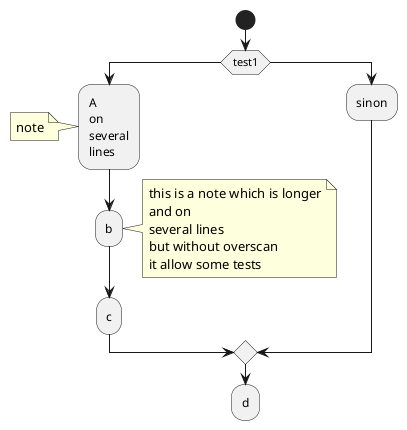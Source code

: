 {
  "sha1": "7f7z2mfldnnghy94mz88otvr87dsjv",
  "insertion": {
    "when": "2024-05-30T20:48:21.186Z",
    "user": "plantuml@gmail.com"
  }
}
@startuml
start


if (test1) then
:A\non\nseveral\nlines;
note left
note
end note

:b;
note right
this is a note which is longer
and on
several lines
but without overscan
it allow some tests
end note

:c;

else

:sinon;

endif

:d;

@enduml
